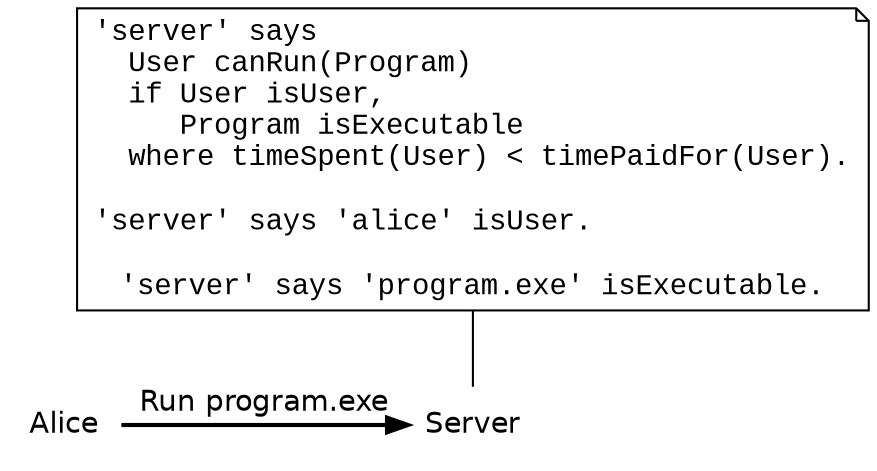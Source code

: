 digraph {
	spline=true;
	overlap=false;
	concentrate=false;
	rankdir=TB;

	graph [fontname="helvetica"];

	node [fontname="helvetica" shape=plaintext];
	alice [label="Alice"];
	computer [label="Server"];
	{ rank=same alice computer }

	node [fontname="courier new" shape=note];
	c1 [label="'server' says\l  User canRun(Program)\l  if User isUser,\l     Program isExecutable\l  where timeSpent(User) < timePaidFor(User).\l\l'server' says 'alice' isUser.\l\l'server' says 'program.exe' isExecutable."]

	edge [fontname="helvetica" style=bold];
	alice -> computer [label="Run program.exe"];

	edge [arrowhead=none arrowtail=none style=solid];
	c1 -> computer;
}
